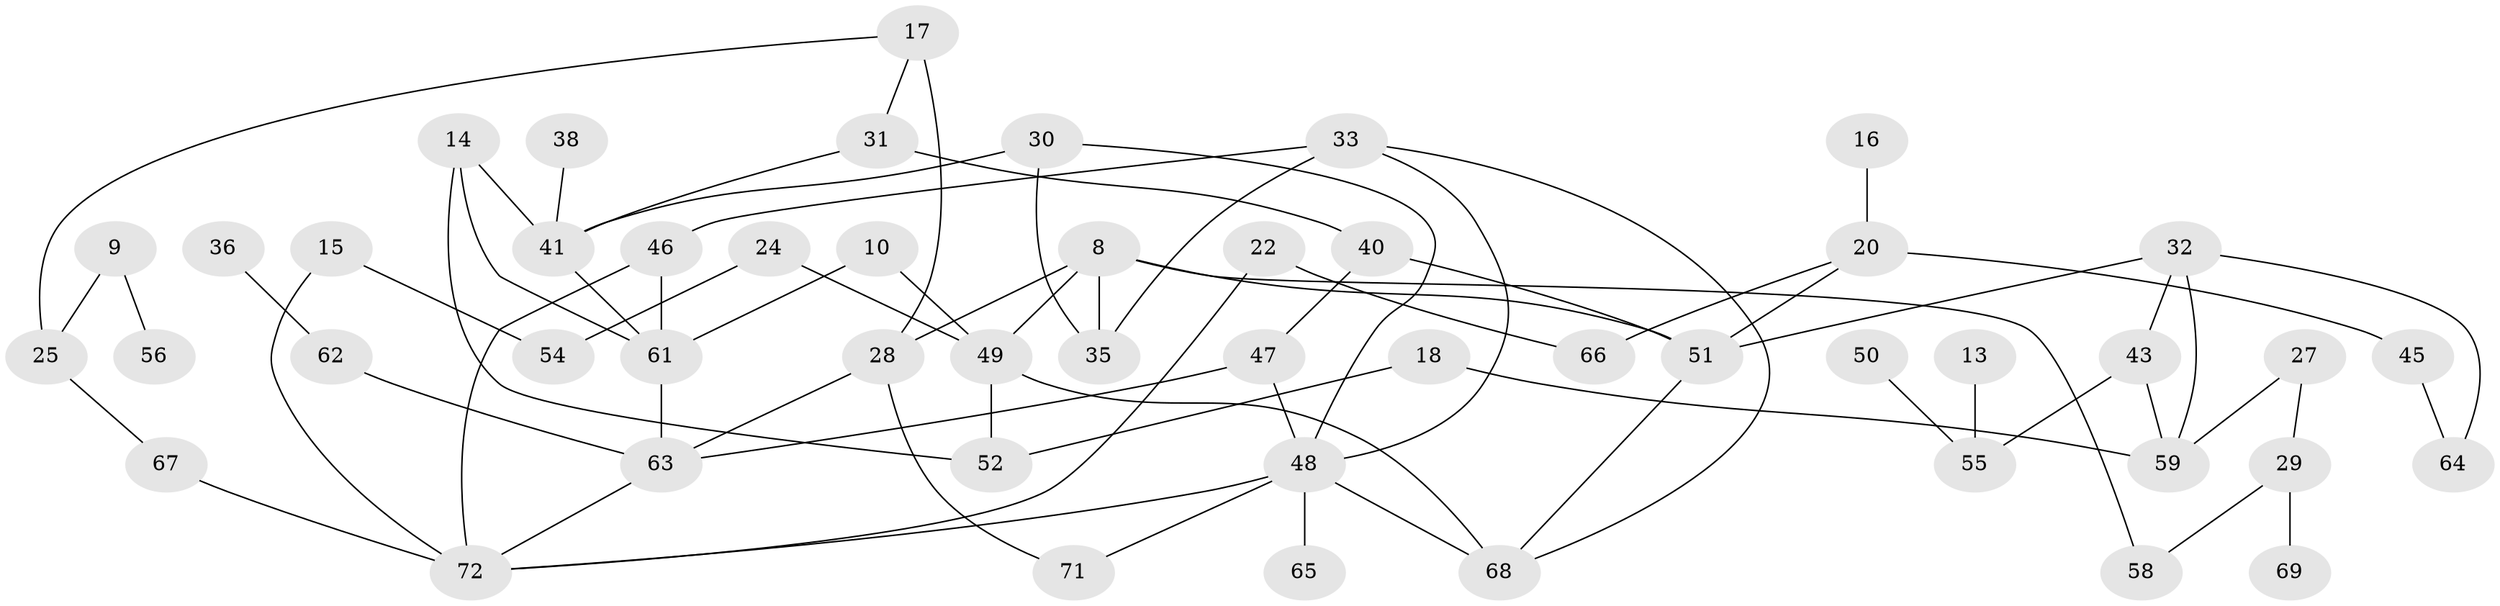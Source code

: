 // original degree distribution, {0: 0.13986013986013987, 1: 0.2517482517482518, 2: 0.25874125874125875, 4: 0.1048951048951049, 3: 0.18181818181818182, 5: 0.04195804195804196, 6: 0.02097902097902098}
// Generated by graph-tools (version 1.1) at 2025/35/03/04/25 23:35:44]
// undirected, 50 vertices, 72 edges
graph export_dot {
  node [color=gray90,style=filled];
  8;
  9;
  10;
  13;
  14;
  15;
  16;
  17;
  18;
  20;
  22;
  24;
  25;
  27;
  28;
  29;
  30;
  31;
  32;
  33;
  35;
  36;
  38;
  40;
  41;
  43;
  45;
  46;
  47;
  48;
  49;
  50;
  51;
  52;
  54;
  55;
  56;
  58;
  59;
  61;
  62;
  63;
  64;
  65;
  66;
  67;
  68;
  69;
  71;
  72;
  8 -- 28 [weight=1.0];
  8 -- 35 [weight=1.0];
  8 -- 49 [weight=1.0];
  8 -- 51 [weight=1.0];
  8 -- 58 [weight=1.0];
  9 -- 25 [weight=1.0];
  9 -- 56 [weight=1.0];
  10 -- 49 [weight=1.0];
  10 -- 61 [weight=1.0];
  13 -- 55 [weight=1.0];
  14 -- 41 [weight=1.0];
  14 -- 52 [weight=1.0];
  14 -- 61 [weight=1.0];
  15 -- 54 [weight=1.0];
  15 -- 72 [weight=1.0];
  16 -- 20 [weight=1.0];
  17 -- 25 [weight=1.0];
  17 -- 28 [weight=2.0];
  17 -- 31 [weight=1.0];
  18 -- 52 [weight=1.0];
  18 -- 59 [weight=1.0];
  20 -- 45 [weight=1.0];
  20 -- 51 [weight=1.0];
  20 -- 66 [weight=1.0];
  22 -- 66 [weight=1.0];
  22 -- 72 [weight=1.0];
  24 -- 49 [weight=1.0];
  24 -- 54 [weight=1.0];
  25 -- 67 [weight=1.0];
  27 -- 29 [weight=1.0];
  27 -- 59 [weight=1.0];
  28 -- 63 [weight=2.0];
  28 -- 71 [weight=1.0];
  29 -- 58 [weight=1.0];
  29 -- 69 [weight=1.0];
  30 -- 35 [weight=1.0];
  30 -- 41 [weight=1.0];
  30 -- 48 [weight=1.0];
  31 -- 40 [weight=1.0];
  31 -- 41 [weight=1.0];
  32 -- 43 [weight=1.0];
  32 -- 51 [weight=1.0];
  32 -- 59 [weight=1.0];
  32 -- 64 [weight=1.0];
  33 -- 35 [weight=1.0];
  33 -- 46 [weight=1.0];
  33 -- 48 [weight=1.0];
  33 -- 68 [weight=1.0];
  36 -- 62 [weight=1.0];
  38 -- 41 [weight=1.0];
  40 -- 47 [weight=1.0];
  40 -- 51 [weight=1.0];
  41 -- 61 [weight=2.0];
  43 -- 55 [weight=1.0];
  43 -- 59 [weight=1.0];
  45 -- 64 [weight=1.0];
  46 -- 61 [weight=1.0];
  46 -- 72 [weight=1.0];
  47 -- 48 [weight=1.0];
  47 -- 63 [weight=1.0];
  48 -- 65 [weight=1.0];
  48 -- 68 [weight=1.0];
  48 -- 71 [weight=1.0];
  48 -- 72 [weight=1.0];
  49 -- 52 [weight=1.0];
  49 -- 68 [weight=1.0];
  50 -- 55 [weight=1.0];
  51 -- 68 [weight=1.0];
  61 -- 63 [weight=2.0];
  62 -- 63 [weight=1.0];
  63 -- 72 [weight=1.0];
  67 -- 72 [weight=2.0];
}
